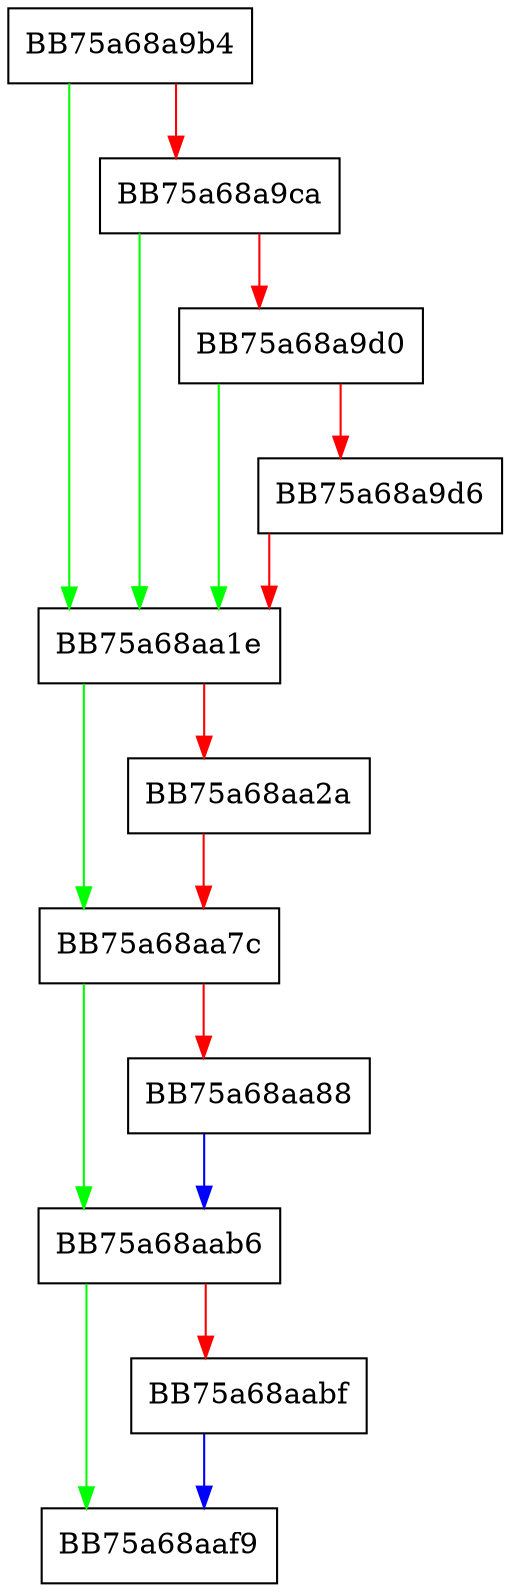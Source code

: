 digraph FillScanReplyWithCachedHashes {
  node [shape="box"];
  graph [splines=ortho];
  BB75a68a9b4 -> BB75a68aa1e [color="green"];
  BB75a68a9b4 -> BB75a68a9ca [color="red"];
  BB75a68a9ca -> BB75a68aa1e [color="green"];
  BB75a68a9ca -> BB75a68a9d0 [color="red"];
  BB75a68a9d0 -> BB75a68aa1e [color="green"];
  BB75a68a9d0 -> BB75a68a9d6 [color="red"];
  BB75a68a9d6 -> BB75a68aa1e [color="red"];
  BB75a68aa1e -> BB75a68aa7c [color="green"];
  BB75a68aa1e -> BB75a68aa2a [color="red"];
  BB75a68aa2a -> BB75a68aa7c [color="red"];
  BB75a68aa7c -> BB75a68aab6 [color="green"];
  BB75a68aa7c -> BB75a68aa88 [color="red"];
  BB75a68aa88 -> BB75a68aab6 [color="blue"];
  BB75a68aab6 -> BB75a68aaf9 [color="green"];
  BB75a68aab6 -> BB75a68aabf [color="red"];
  BB75a68aabf -> BB75a68aaf9 [color="blue"];
}